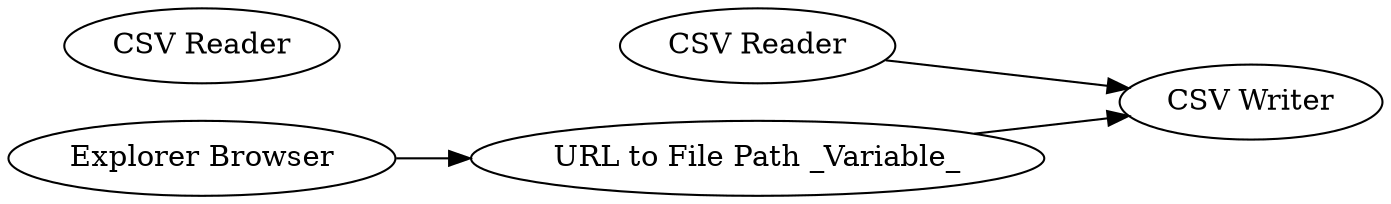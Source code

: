 digraph {
	1 [label="CSV Reader"]
	3 [label="CSV Writer"]
	5 [label="Explorer Browser"]
	6 [label="URL to File Path _Variable_"]
	20 [label="CSV Reader"]
	1 -> 3
	5 -> 6
	6 -> 3
	rankdir=LR
}
